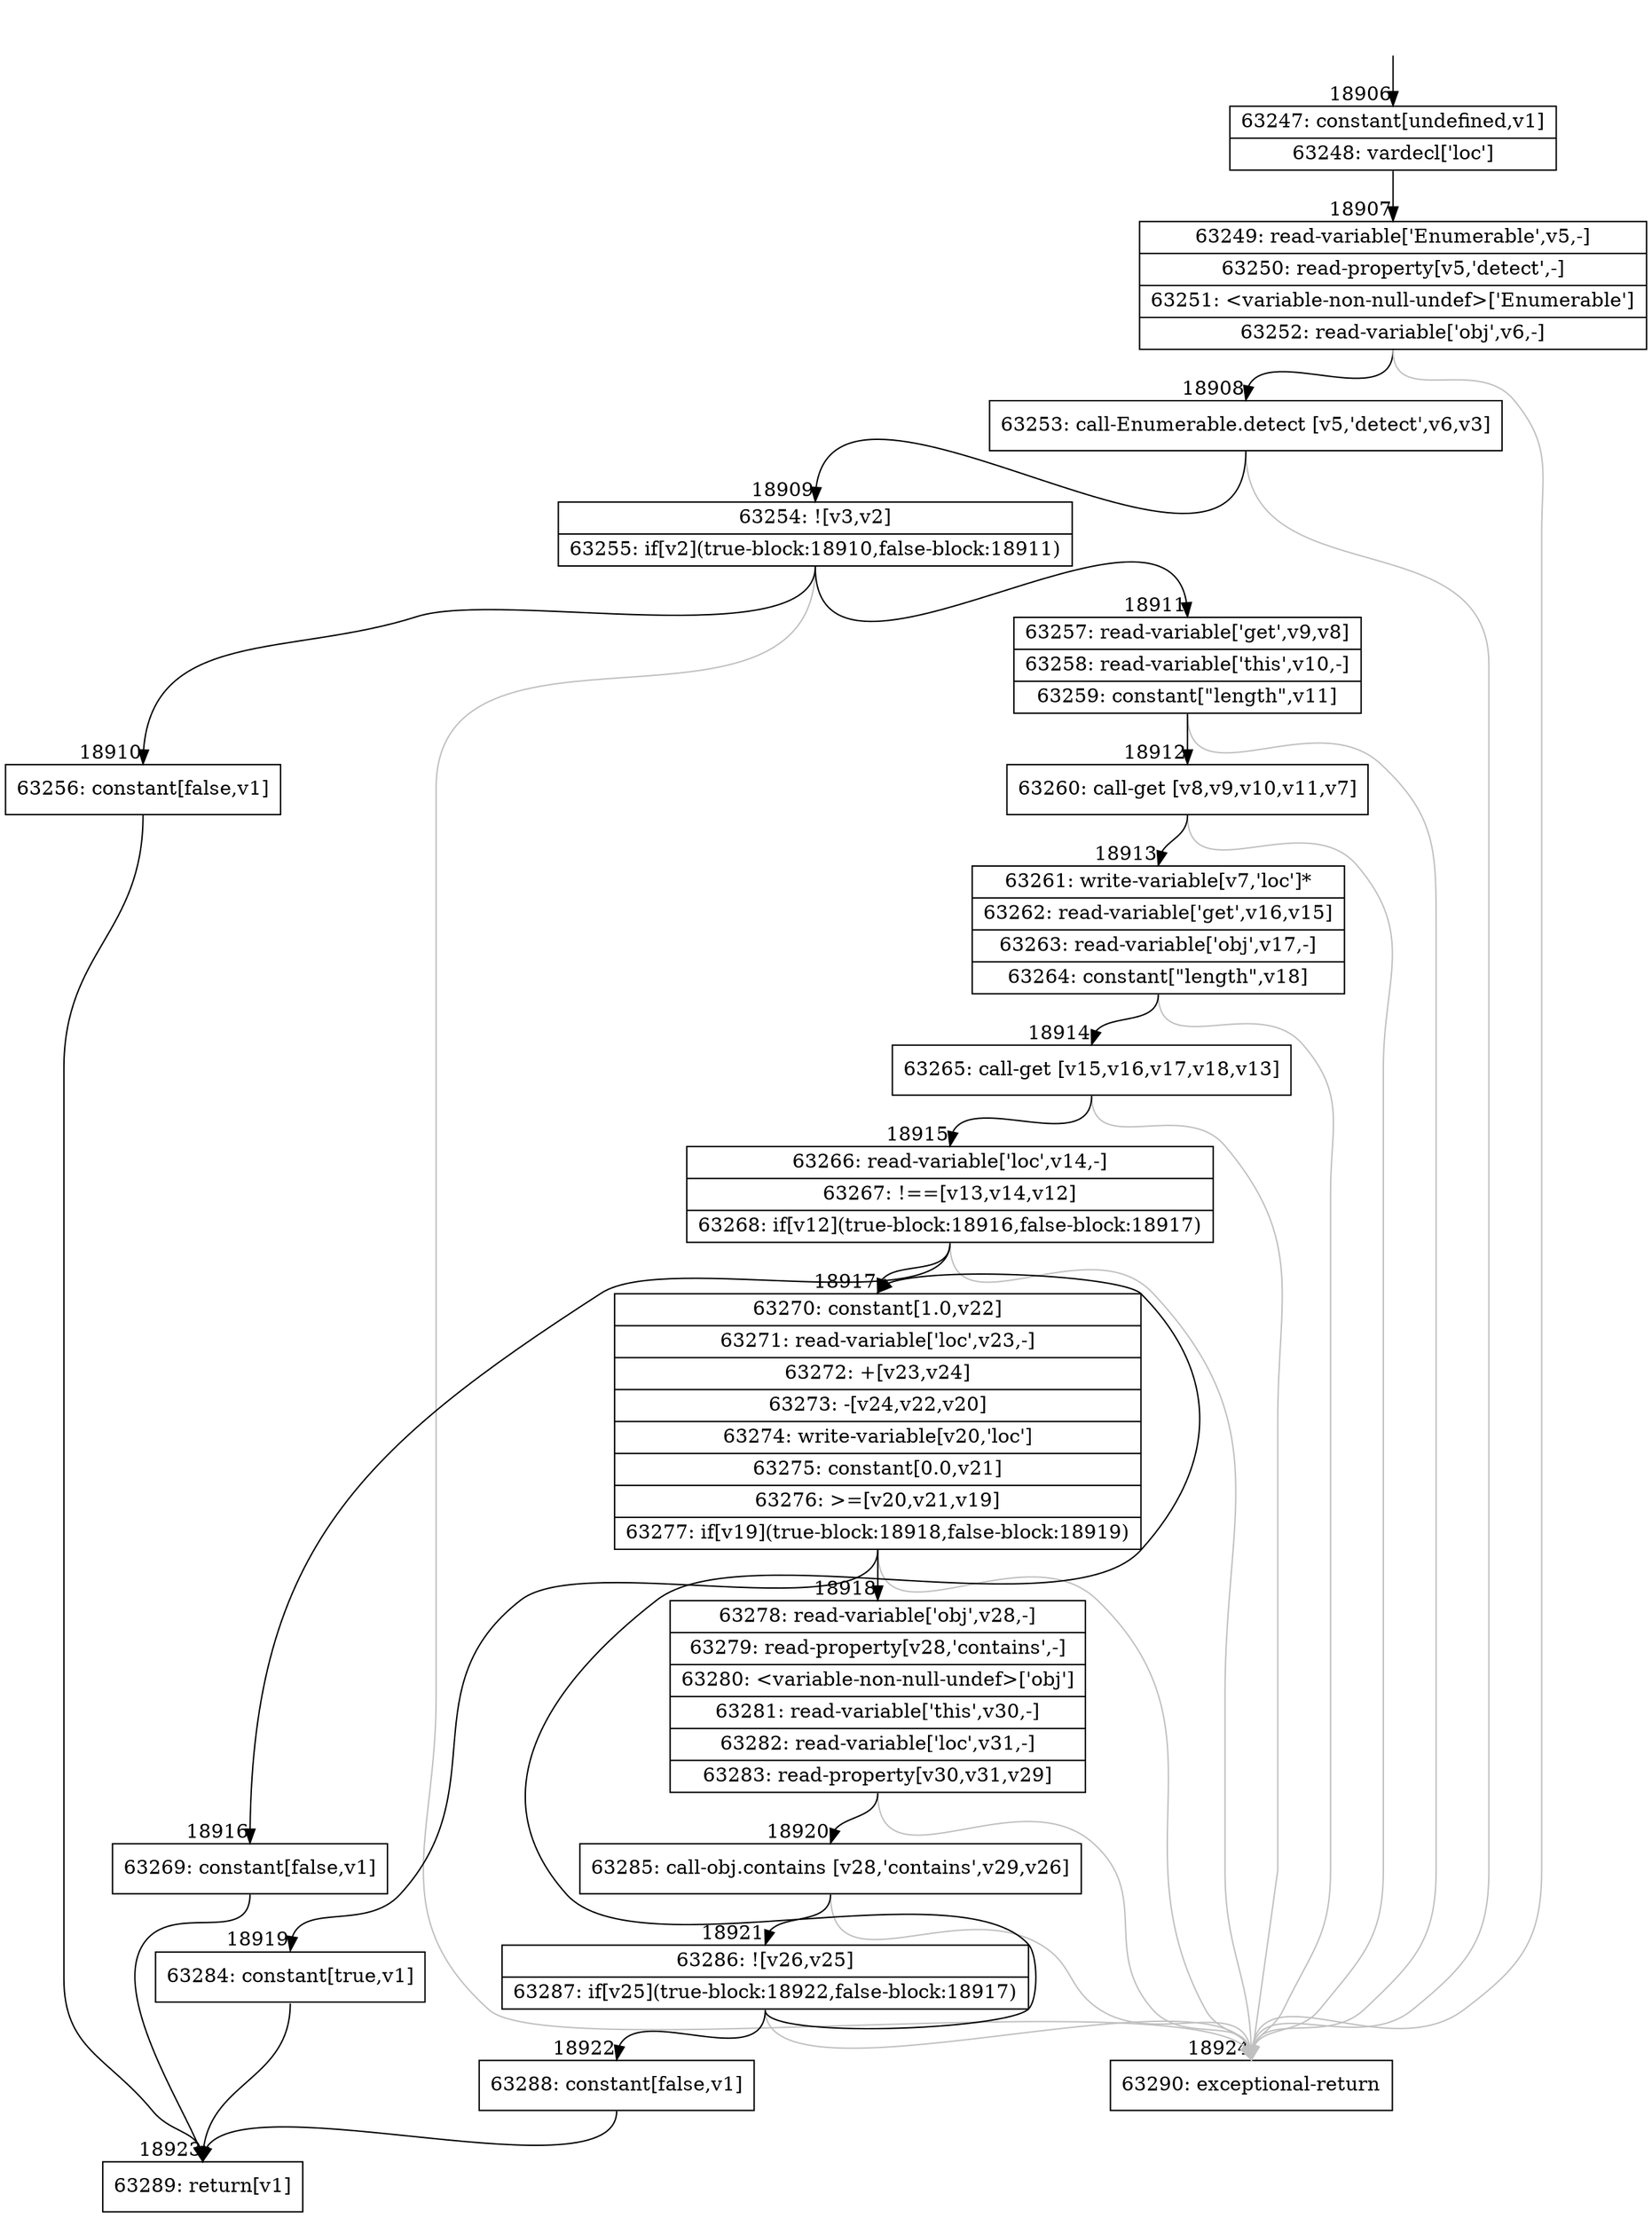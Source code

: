 digraph {
rankdir="TD"
BB_entry1630[shape=none,label=""];
BB_entry1630 -> BB18906 [tailport=s, headport=n, headlabel="    18906"]
BB18906 [shape=record label="{63247: constant[undefined,v1]|63248: vardecl['loc']}" ] 
BB18906 -> BB18907 [tailport=s, headport=n, headlabel="      18907"]
BB18907 [shape=record label="{63249: read-variable['Enumerable',v5,-]|63250: read-property[v5,'detect',-]|63251: \<variable-non-null-undef\>['Enumerable']|63252: read-variable['obj',v6,-]}" ] 
BB18907 -> BB18908 [tailport=s, headport=n, headlabel="      18908"]
BB18907 -> BB18924 [tailport=s, headport=n, color=gray, headlabel="      18924"]
BB18908 [shape=record label="{63253: call-Enumerable.detect [v5,'detect',v6,v3]}" ] 
BB18908 -> BB18909 [tailport=s, headport=n, headlabel="      18909"]
BB18908 -> BB18924 [tailport=s, headport=n, color=gray]
BB18909 [shape=record label="{63254: ![v3,v2]|63255: if[v2](true-block:18910,false-block:18911)}" ] 
BB18909 -> BB18910 [tailport=s, headport=n, headlabel="      18910"]
BB18909 -> BB18911 [tailport=s, headport=n, headlabel="      18911"]
BB18909 -> BB18924 [tailport=s, headport=n, color=gray]
BB18910 [shape=record label="{63256: constant[false,v1]}" ] 
BB18910 -> BB18923 [tailport=s, headport=n, headlabel="      18923"]
BB18911 [shape=record label="{63257: read-variable['get',v9,v8]|63258: read-variable['this',v10,-]|63259: constant[\"length\",v11]}" ] 
BB18911 -> BB18912 [tailport=s, headport=n, headlabel="      18912"]
BB18911 -> BB18924 [tailport=s, headport=n, color=gray]
BB18912 [shape=record label="{63260: call-get [v8,v9,v10,v11,v7]}" ] 
BB18912 -> BB18913 [tailport=s, headport=n, headlabel="      18913"]
BB18912 -> BB18924 [tailport=s, headport=n, color=gray]
BB18913 [shape=record label="{63261: write-variable[v7,'loc']*|63262: read-variable['get',v16,v15]|63263: read-variable['obj',v17,-]|63264: constant[\"length\",v18]}" ] 
BB18913 -> BB18914 [tailport=s, headport=n, headlabel="      18914"]
BB18913 -> BB18924 [tailport=s, headport=n, color=gray]
BB18914 [shape=record label="{63265: call-get [v15,v16,v17,v18,v13]}" ] 
BB18914 -> BB18915 [tailport=s, headport=n, headlabel="      18915"]
BB18914 -> BB18924 [tailport=s, headport=n, color=gray]
BB18915 [shape=record label="{63266: read-variable['loc',v14,-]|63267: !==[v13,v14,v12]|63268: if[v12](true-block:18916,false-block:18917)}" ] 
BB18915 -> BB18916 [tailport=s, headport=n, headlabel="      18916"]
BB18915 -> BB18917 [tailport=s, headport=n, headlabel="      18917"]
BB18915 -> BB18924 [tailport=s, headport=n, color=gray]
BB18916 [shape=record label="{63269: constant[false,v1]}" ] 
BB18916 -> BB18923 [tailport=s, headport=n]
BB18917 [shape=record label="{63270: constant[1.0,v22]|63271: read-variable['loc',v23,-]|63272: +[v23,v24]|63273: -[v24,v22,v20]|63274: write-variable[v20,'loc']|63275: constant[0.0,v21]|63276: \>=[v20,v21,v19]|63277: if[v19](true-block:18918,false-block:18919)}" ] 
BB18917 -> BB18918 [tailport=s, headport=n, headlabel="      18918"]
BB18917 -> BB18919 [tailport=s, headport=n, headlabel="      18919"]
BB18917 -> BB18924 [tailport=s, headport=n, color=gray]
BB18918 [shape=record label="{63278: read-variable['obj',v28,-]|63279: read-property[v28,'contains',-]|63280: \<variable-non-null-undef\>['obj']|63281: read-variable['this',v30,-]|63282: read-variable['loc',v31,-]|63283: read-property[v30,v31,v29]}" ] 
BB18918 -> BB18920 [tailport=s, headport=n, headlabel="      18920"]
BB18918 -> BB18924 [tailport=s, headport=n, color=gray]
BB18919 [shape=record label="{63284: constant[true,v1]}" ] 
BB18919 -> BB18923 [tailport=s, headport=n]
BB18920 [shape=record label="{63285: call-obj.contains [v28,'contains',v29,v26]}" ] 
BB18920 -> BB18921 [tailport=s, headport=n, headlabel="      18921"]
BB18920 -> BB18924 [tailport=s, headport=n, color=gray]
BB18921 [shape=record label="{63286: ![v26,v25]|63287: if[v25](true-block:18922,false-block:18917)}" ] 
BB18921 -> BB18922 [tailport=s, headport=n, headlabel="      18922"]
BB18921 -> BB18917 [tailport=s, headport=n]
BB18921 -> BB18924 [tailport=s, headport=n, color=gray]
BB18922 [shape=record label="{63288: constant[false,v1]}" ] 
BB18922 -> BB18923 [tailport=s, headport=n]
BB18923 [shape=record label="{63289: return[v1]}" ] 
BB18924 [shape=record label="{63290: exceptional-return}" ] 
//#$~ 35554
}
